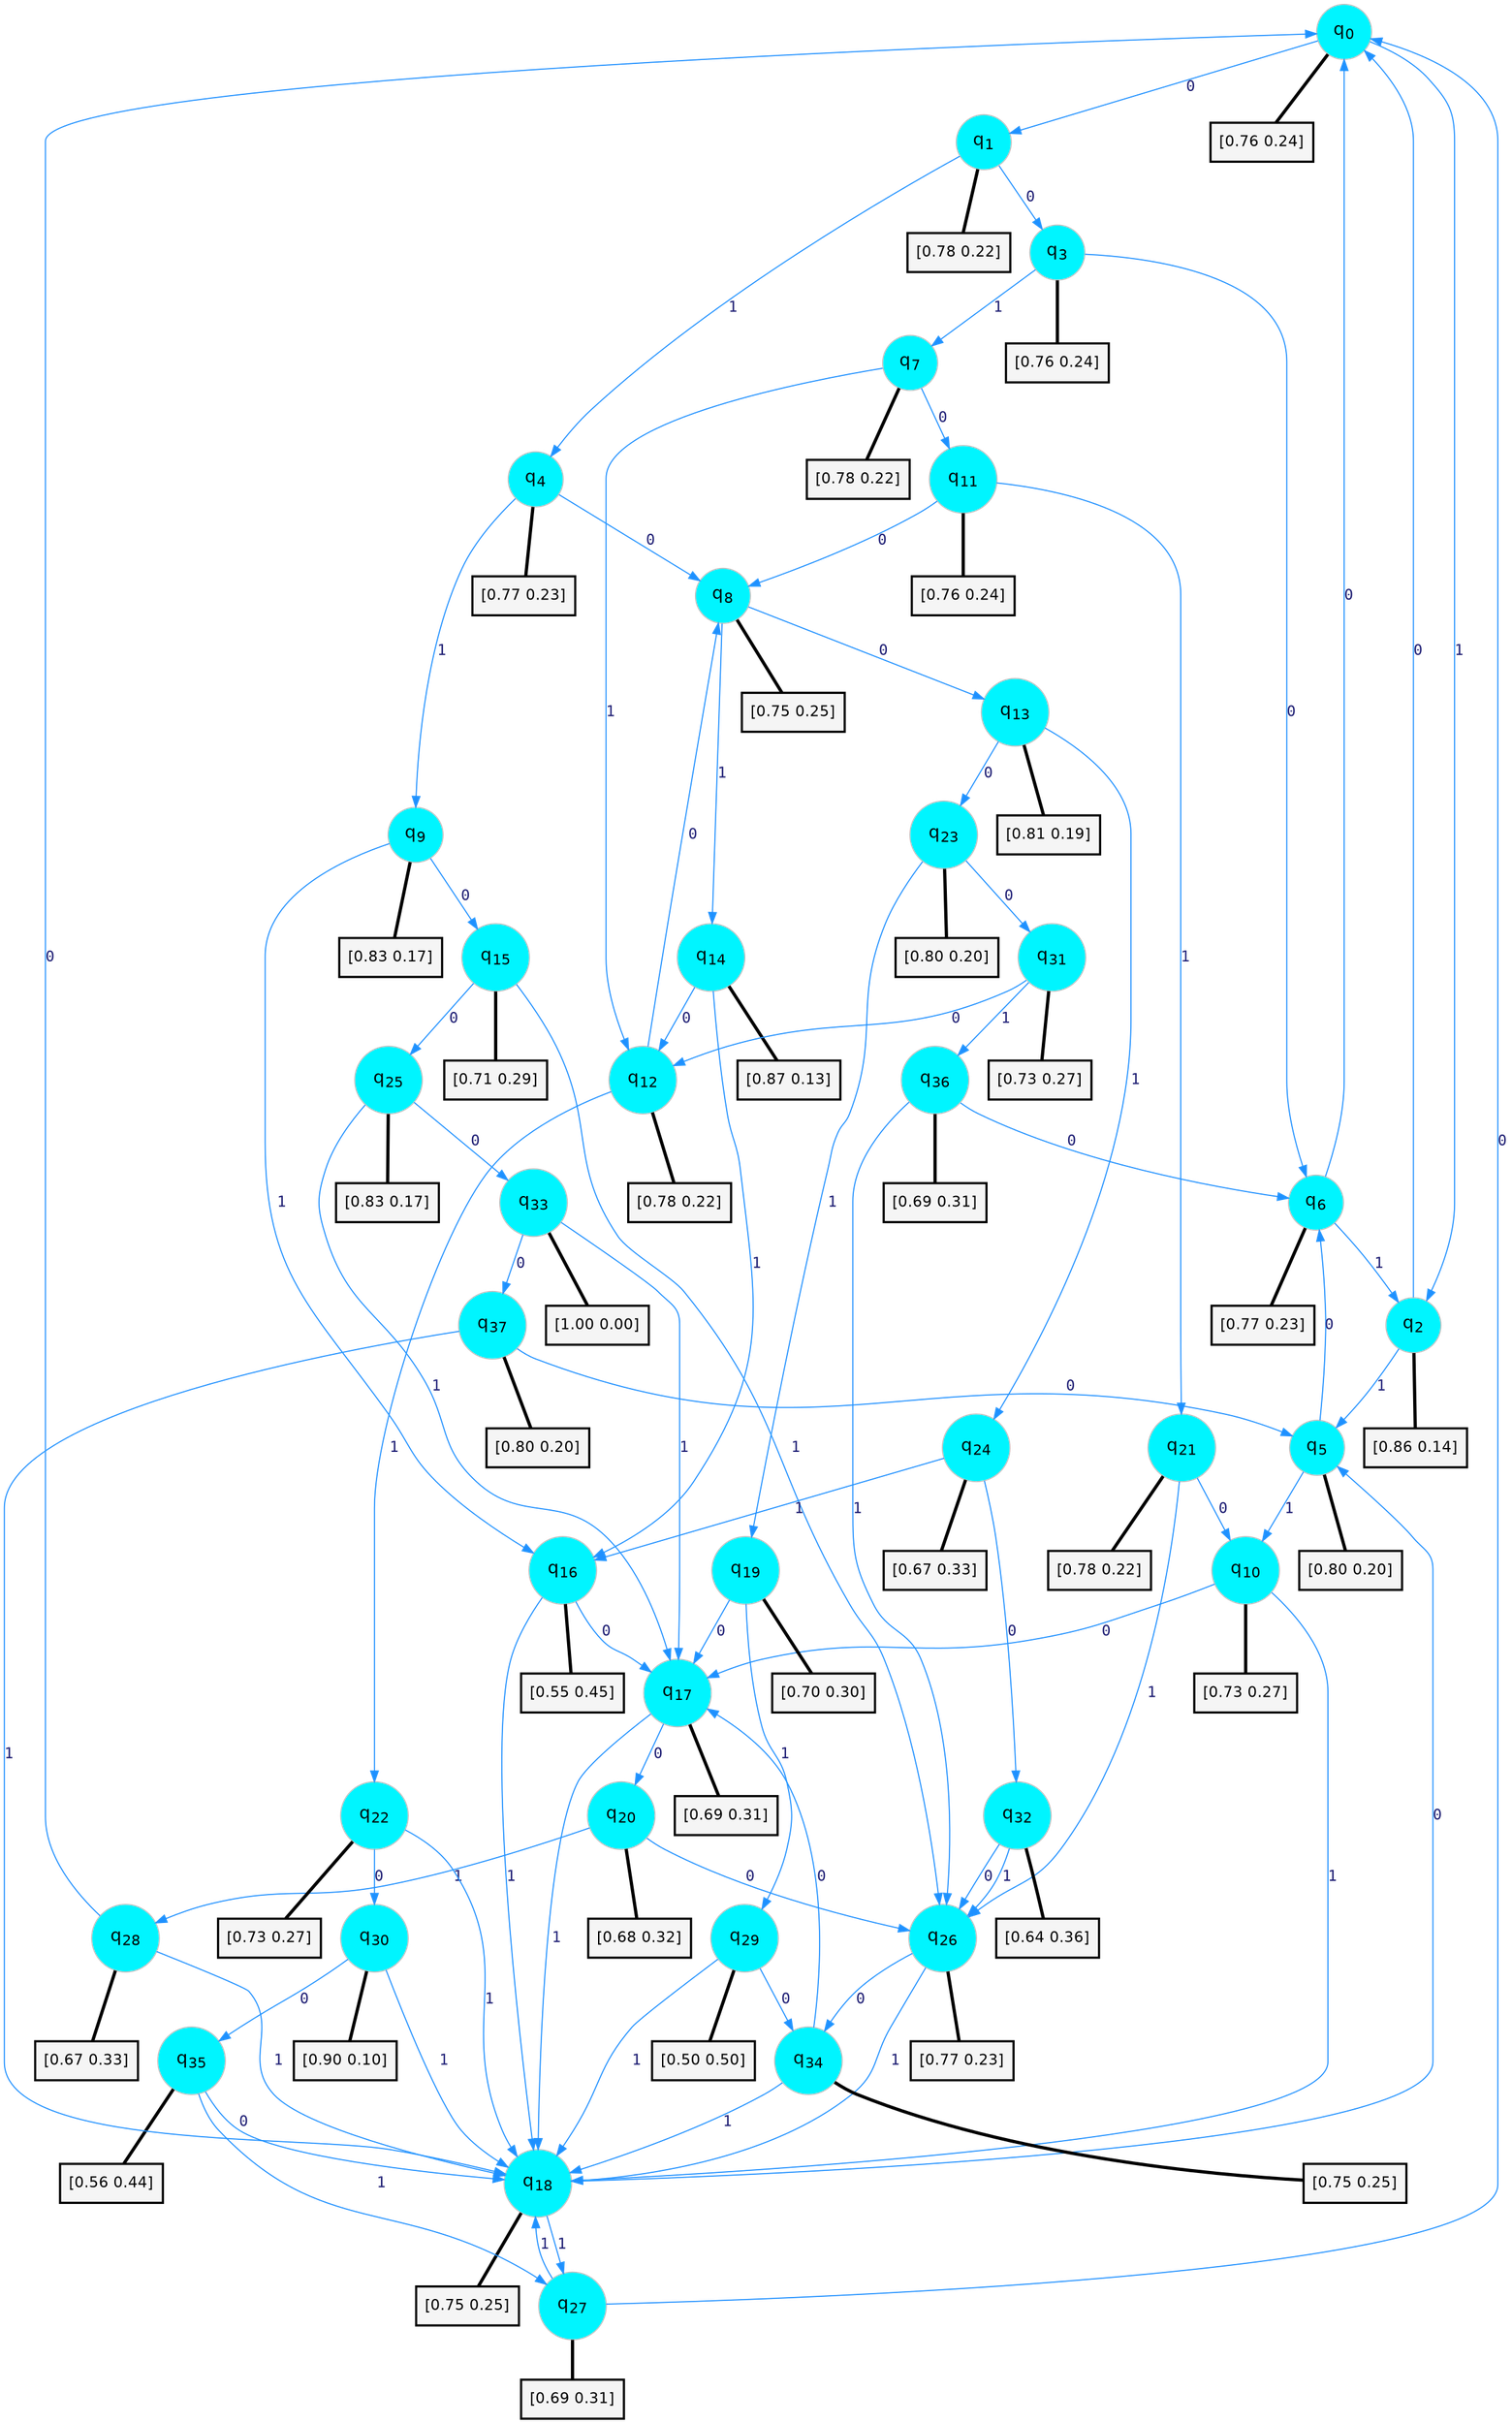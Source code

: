 digraph G {
graph [
bgcolor=transparent, dpi=300, rankdir=TD, size="40,25"];
node [
color=gray, fillcolor=turquoise1, fontcolor=black, fontname=Helvetica, fontsize=16, fontweight=bold, shape=circle, style=filled];
edge [
arrowsize=1, color=dodgerblue1, fontcolor=midnightblue, fontname=courier, fontweight=bold, penwidth=1, style=solid, weight=20];
0[label=<q<SUB>0</SUB>>];
1[label=<q<SUB>1</SUB>>];
2[label=<q<SUB>2</SUB>>];
3[label=<q<SUB>3</SUB>>];
4[label=<q<SUB>4</SUB>>];
5[label=<q<SUB>5</SUB>>];
6[label=<q<SUB>6</SUB>>];
7[label=<q<SUB>7</SUB>>];
8[label=<q<SUB>8</SUB>>];
9[label=<q<SUB>9</SUB>>];
10[label=<q<SUB>10</SUB>>];
11[label=<q<SUB>11</SUB>>];
12[label=<q<SUB>12</SUB>>];
13[label=<q<SUB>13</SUB>>];
14[label=<q<SUB>14</SUB>>];
15[label=<q<SUB>15</SUB>>];
16[label=<q<SUB>16</SUB>>];
17[label=<q<SUB>17</SUB>>];
18[label=<q<SUB>18</SUB>>];
19[label=<q<SUB>19</SUB>>];
20[label=<q<SUB>20</SUB>>];
21[label=<q<SUB>21</SUB>>];
22[label=<q<SUB>22</SUB>>];
23[label=<q<SUB>23</SUB>>];
24[label=<q<SUB>24</SUB>>];
25[label=<q<SUB>25</SUB>>];
26[label=<q<SUB>26</SUB>>];
27[label=<q<SUB>27</SUB>>];
28[label=<q<SUB>28</SUB>>];
29[label=<q<SUB>29</SUB>>];
30[label=<q<SUB>30</SUB>>];
31[label=<q<SUB>31</SUB>>];
32[label=<q<SUB>32</SUB>>];
33[label=<q<SUB>33</SUB>>];
34[label=<q<SUB>34</SUB>>];
35[label=<q<SUB>35</SUB>>];
36[label=<q<SUB>36</SUB>>];
37[label=<q<SUB>37</SUB>>];
38[label="[0.76 0.24]", shape=box,fontcolor=black, fontname=Helvetica, fontsize=14, penwidth=2, fillcolor=whitesmoke,color=black];
39[label="[0.78 0.22]", shape=box,fontcolor=black, fontname=Helvetica, fontsize=14, penwidth=2, fillcolor=whitesmoke,color=black];
40[label="[0.86 0.14]", shape=box,fontcolor=black, fontname=Helvetica, fontsize=14, penwidth=2, fillcolor=whitesmoke,color=black];
41[label="[0.76 0.24]", shape=box,fontcolor=black, fontname=Helvetica, fontsize=14, penwidth=2, fillcolor=whitesmoke,color=black];
42[label="[0.77 0.23]", shape=box,fontcolor=black, fontname=Helvetica, fontsize=14, penwidth=2, fillcolor=whitesmoke,color=black];
43[label="[0.80 0.20]", shape=box,fontcolor=black, fontname=Helvetica, fontsize=14, penwidth=2, fillcolor=whitesmoke,color=black];
44[label="[0.77 0.23]", shape=box,fontcolor=black, fontname=Helvetica, fontsize=14, penwidth=2, fillcolor=whitesmoke,color=black];
45[label="[0.78 0.22]", shape=box,fontcolor=black, fontname=Helvetica, fontsize=14, penwidth=2, fillcolor=whitesmoke,color=black];
46[label="[0.75 0.25]", shape=box,fontcolor=black, fontname=Helvetica, fontsize=14, penwidth=2, fillcolor=whitesmoke,color=black];
47[label="[0.83 0.17]", shape=box,fontcolor=black, fontname=Helvetica, fontsize=14, penwidth=2, fillcolor=whitesmoke,color=black];
48[label="[0.73 0.27]", shape=box,fontcolor=black, fontname=Helvetica, fontsize=14, penwidth=2, fillcolor=whitesmoke,color=black];
49[label="[0.76 0.24]", shape=box,fontcolor=black, fontname=Helvetica, fontsize=14, penwidth=2, fillcolor=whitesmoke,color=black];
50[label="[0.78 0.22]", shape=box,fontcolor=black, fontname=Helvetica, fontsize=14, penwidth=2, fillcolor=whitesmoke,color=black];
51[label="[0.81 0.19]", shape=box,fontcolor=black, fontname=Helvetica, fontsize=14, penwidth=2, fillcolor=whitesmoke,color=black];
52[label="[0.87 0.13]", shape=box,fontcolor=black, fontname=Helvetica, fontsize=14, penwidth=2, fillcolor=whitesmoke,color=black];
53[label="[0.71 0.29]", shape=box,fontcolor=black, fontname=Helvetica, fontsize=14, penwidth=2, fillcolor=whitesmoke,color=black];
54[label="[0.55 0.45]", shape=box,fontcolor=black, fontname=Helvetica, fontsize=14, penwidth=2, fillcolor=whitesmoke,color=black];
55[label="[0.69 0.31]", shape=box,fontcolor=black, fontname=Helvetica, fontsize=14, penwidth=2, fillcolor=whitesmoke,color=black];
56[label="[0.75 0.25]", shape=box,fontcolor=black, fontname=Helvetica, fontsize=14, penwidth=2, fillcolor=whitesmoke,color=black];
57[label="[0.70 0.30]", shape=box,fontcolor=black, fontname=Helvetica, fontsize=14, penwidth=2, fillcolor=whitesmoke,color=black];
58[label="[0.68 0.32]", shape=box,fontcolor=black, fontname=Helvetica, fontsize=14, penwidth=2, fillcolor=whitesmoke,color=black];
59[label="[0.78 0.22]", shape=box,fontcolor=black, fontname=Helvetica, fontsize=14, penwidth=2, fillcolor=whitesmoke,color=black];
60[label="[0.73 0.27]", shape=box,fontcolor=black, fontname=Helvetica, fontsize=14, penwidth=2, fillcolor=whitesmoke,color=black];
61[label="[0.80 0.20]", shape=box,fontcolor=black, fontname=Helvetica, fontsize=14, penwidth=2, fillcolor=whitesmoke,color=black];
62[label="[0.67 0.33]", shape=box,fontcolor=black, fontname=Helvetica, fontsize=14, penwidth=2, fillcolor=whitesmoke,color=black];
63[label="[0.83 0.17]", shape=box,fontcolor=black, fontname=Helvetica, fontsize=14, penwidth=2, fillcolor=whitesmoke,color=black];
64[label="[0.77 0.23]", shape=box,fontcolor=black, fontname=Helvetica, fontsize=14, penwidth=2, fillcolor=whitesmoke,color=black];
65[label="[0.69 0.31]", shape=box,fontcolor=black, fontname=Helvetica, fontsize=14, penwidth=2, fillcolor=whitesmoke,color=black];
66[label="[0.67 0.33]", shape=box,fontcolor=black, fontname=Helvetica, fontsize=14, penwidth=2, fillcolor=whitesmoke,color=black];
67[label="[0.50 0.50]", shape=box,fontcolor=black, fontname=Helvetica, fontsize=14, penwidth=2, fillcolor=whitesmoke,color=black];
68[label="[0.90 0.10]", shape=box,fontcolor=black, fontname=Helvetica, fontsize=14, penwidth=2, fillcolor=whitesmoke,color=black];
69[label="[0.73 0.27]", shape=box,fontcolor=black, fontname=Helvetica, fontsize=14, penwidth=2, fillcolor=whitesmoke,color=black];
70[label="[0.64 0.36]", shape=box,fontcolor=black, fontname=Helvetica, fontsize=14, penwidth=2, fillcolor=whitesmoke,color=black];
71[label="[1.00 0.00]", shape=box,fontcolor=black, fontname=Helvetica, fontsize=14, penwidth=2, fillcolor=whitesmoke,color=black];
72[label="[0.75 0.25]", shape=box,fontcolor=black, fontname=Helvetica, fontsize=14, penwidth=2, fillcolor=whitesmoke,color=black];
73[label="[0.56 0.44]", shape=box,fontcolor=black, fontname=Helvetica, fontsize=14, penwidth=2, fillcolor=whitesmoke,color=black];
74[label="[0.69 0.31]", shape=box,fontcolor=black, fontname=Helvetica, fontsize=14, penwidth=2, fillcolor=whitesmoke,color=black];
75[label="[0.80 0.20]", shape=box,fontcolor=black, fontname=Helvetica, fontsize=14, penwidth=2, fillcolor=whitesmoke,color=black];
0->1 [label=0];
0->2 [label=1];
0->38 [arrowhead=none, penwidth=3,color=black];
1->3 [label=0];
1->4 [label=1];
1->39 [arrowhead=none, penwidth=3,color=black];
2->0 [label=0];
2->5 [label=1];
2->40 [arrowhead=none, penwidth=3,color=black];
3->6 [label=0];
3->7 [label=1];
3->41 [arrowhead=none, penwidth=3,color=black];
4->8 [label=0];
4->9 [label=1];
4->42 [arrowhead=none, penwidth=3,color=black];
5->6 [label=0];
5->10 [label=1];
5->43 [arrowhead=none, penwidth=3,color=black];
6->0 [label=0];
6->2 [label=1];
6->44 [arrowhead=none, penwidth=3,color=black];
7->11 [label=0];
7->12 [label=1];
7->45 [arrowhead=none, penwidth=3,color=black];
8->13 [label=0];
8->14 [label=1];
8->46 [arrowhead=none, penwidth=3,color=black];
9->15 [label=0];
9->16 [label=1];
9->47 [arrowhead=none, penwidth=3,color=black];
10->17 [label=0];
10->18 [label=1];
10->48 [arrowhead=none, penwidth=3,color=black];
11->8 [label=0];
11->21 [label=1];
11->49 [arrowhead=none, penwidth=3,color=black];
12->8 [label=0];
12->22 [label=1];
12->50 [arrowhead=none, penwidth=3,color=black];
13->23 [label=0];
13->24 [label=1];
13->51 [arrowhead=none, penwidth=3,color=black];
14->12 [label=0];
14->16 [label=1];
14->52 [arrowhead=none, penwidth=3,color=black];
15->25 [label=0];
15->26 [label=1];
15->53 [arrowhead=none, penwidth=3,color=black];
16->17 [label=0];
16->18 [label=1];
16->54 [arrowhead=none, penwidth=3,color=black];
17->20 [label=0];
17->18 [label=1];
17->55 [arrowhead=none, penwidth=3,color=black];
18->5 [label=0];
18->27 [label=1];
18->56 [arrowhead=none, penwidth=3,color=black];
19->17 [label=0];
19->29 [label=1];
19->57 [arrowhead=none, penwidth=3,color=black];
20->26 [label=0];
20->28 [label=1];
20->58 [arrowhead=none, penwidth=3,color=black];
21->10 [label=0];
21->26 [label=1];
21->59 [arrowhead=none, penwidth=3,color=black];
22->30 [label=0];
22->18 [label=1];
22->60 [arrowhead=none, penwidth=3,color=black];
23->31 [label=0];
23->19 [label=1];
23->61 [arrowhead=none, penwidth=3,color=black];
24->32 [label=0];
24->16 [label=1];
24->62 [arrowhead=none, penwidth=3,color=black];
25->33 [label=0];
25->17 [label=1];
25->63 [arrowhead=none, penwidth=3,color=black];
26->34 [label=0];
26->18 [label=1];
26->64 [arrowhead=none, penwidth=3,color=black];
27->0 [label=0];
27->18 [label=1];
27->65 [arrowhead=none, penwidth=3,color=black];
28->0 [label=0];
28->18 [label=1];
28->66 [arrowhead=none, penwidth=3,color=black];
29->34 [label=0];
29->18 [label=1];
29->67 [arrowhead=none, penwidth=3,color=black];
30->35 [label=0];
30->18 [label=1];
30->68 [arrowhead=none, penwidth=3,color=black];
31->12 [label=0];
31->36 [label=1];
31->69 [arrowhead=none, penwidth=3,color=black];
32->26 [label=0];
32->26 [label=1];
32->70 [arrowhead=none, penwidth=3,color=black];
33->37 [label=0];
33->17 [label=1];
33->71 [arrowhead=none, penwidth=3,color=black];
34->17 [label=0];
34->18 [label=1];
34->72 [arrowhead=none, penwidth=3,color=black];
35->18 [label=0];
35->27 [label=1];
35->73 [arrowhead=none, penwidth=3,color=black];
36->6 [label=0];
36->26 [label=1];
36->74 [arrowhead=none, penwidth=3,color=black];
37->5 [label=0];
37->18 [label=1];
37->75 [arrowhead=none, penwidth=3,color=black];
}
